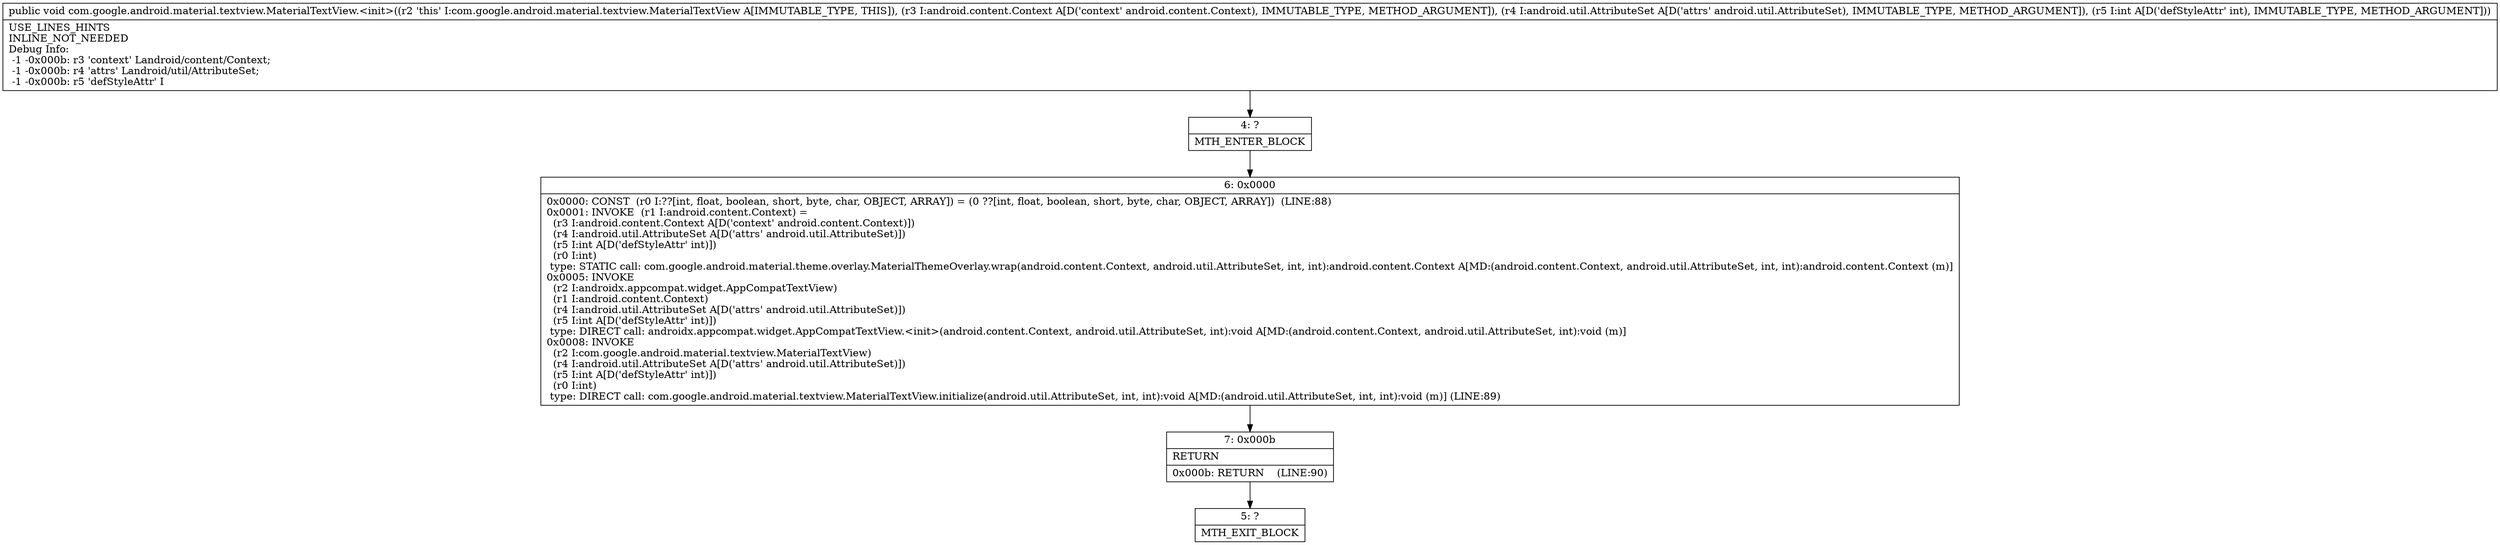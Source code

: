 digraph "CFG forcom.google.android.material.textview.MaterialTextView.\<init\>(Landroid\/content\/Context;Landroid\/util\/AttributeSet;I)V" {
Node_4 [shape=record,label="{4\:\ ?|MTH_ENTER_BLOCK\l}"];
Node_6 [shape=record,label="{6\:\ 0x0000|0x0000: CONST  (r0 I:??[int, float, boolean, short, byte, char, OBJECT, ARRAY]) = (0 ??[int, float, boolean, short, byte, char, OBJECT, ARRAY])  (LINE:88)\l0x0001: INVOKE  (r1 I:android.content.Context) = \l  (r3 I:android.content.Context A[D('context' android.content.Context)])\l  (r4 I:android.util.AttributeSet A[D('attrs' android.util.AttributeSet)])\l  (r5 I:int A[D('defStyleAttr' int)])\l  (r0 I:int)\l type: STATIC call: com.google.android.material.theme.overlay.MaterialThemeOverlay.wrap(android.content.Context, android.util.AttributeSet, int, int):android.content.Context A[MD:(android.content.Context, android.util.AttributeSet, int, int):android.content.Context (m)]\l0x0005: INVOKE  \l  (r2 I:androidx.appcompat.widget.AppCompatTextView)\l  (r1 I:android.content.Context)\l  (r4 I:android.util.AttributeSet A[D('attrs' android.util.AttributeSet)])\l  (r5 I:int A[D('defStyleAttr' int)])\l type: DIRECT call: androidx.appcompat.widget.AppCompatTextView.\<init\>(android.content.Context, android.util.AttributeSet, int):void A[MD:(android.content.Context, android.util.AttributeSet, int):void (m)]\l0x0008: INVOKE  \l  (r2 I:com.google.android.material.textview.MaterialTextView)\l  (r4 I:android.util.AttributeSet A[D('attrs' android.util.AttributeSet)])\l  (r5 I:int A[D('defStyleAttr' int)])\l  (r0 I:int)\l type: DIRECT call: com.google.android.material.textview.MaterialTextView.initialize(android.util.AttributeSet, int, int):void A[MD:(android.util.AttributeSet, int, int):void (m)] (LINE:89)\l}"];
Node_7 [shape=record,label="{7\:\ 0x000b|RETURN\l|0x000b: RETURN    (LINE:90)\l}"];
Node_5 [shape=record,label="{5\:\ ?|MTH_EXIT_BLOCK\l}"];
MethodNode[shape=record,label="{public void com.google.android.material.textview.MaterialTextView.\<init\>((r2 'this' I:com.google.android.material.textview.MaterialTextView A[IMMUTABLE_TYPE, THIS]), (r3 I:android.content.Context A[D('context' android.content.Context), IMMUTABLE_TYPE, METHOD_ARGUMENT]), (r4 I:android.util.AttributeSet A[D('attrs' android.util.AttributeSet), IMMUTABLE_TYPE, METHOD_ARGUMENT]), (r5 I:int A[D('defStyleAttr' int), IMMUTABLE_TYPE, METHOD_ARGUMENT]))  | USE_LINES_HINTS\lINLINE_NOT_NEEDED\lDebug Info:\l  \-1 \-0x000b: r3 'context' Landroid\/content\/Context;\l  \-1 \-0x000b: r4 'attrs' Landroid\/util\/AttributeSet;\l  \-1 \-0x000b: r5 'defStyleAttr' I\l}"];
MethodNode -> Node_4;Node_4 -> Node_6;
Node_6 -> Node_7;
Node_7 -> Node_5;
}

